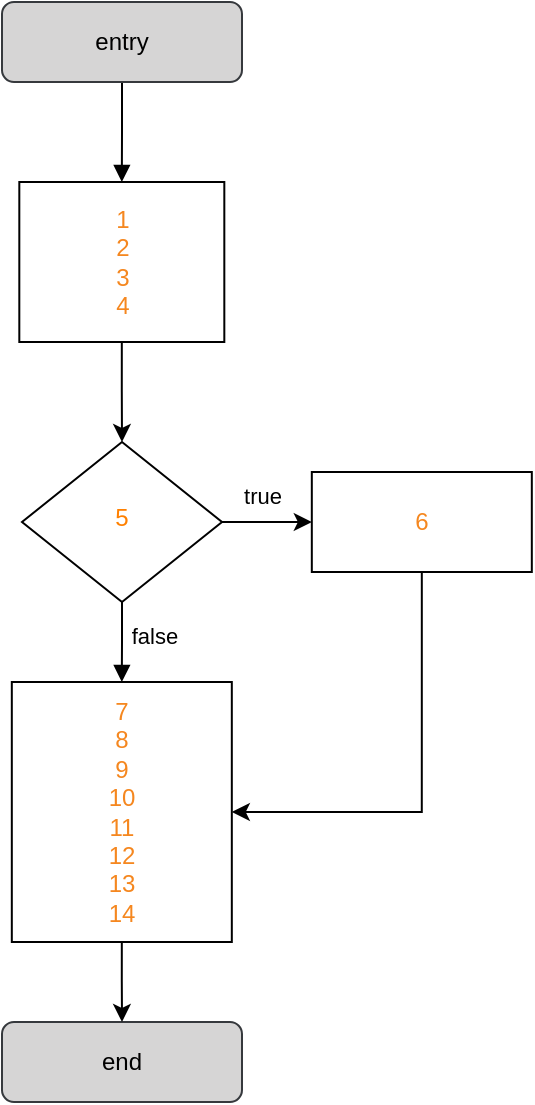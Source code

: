 <mxfile version="20.6.0" type="device" pages="6"><diagram id="M4sI-NOZE55w9AdbW8Fw" name="parseSeconds_cfg"><mxGraphModel dx="1662" dy="762" grid="1" gridSize="10" guides="1" tooltips="1" connect="1" arrows="1" fold="1" page="1" pageScale="1" pageWidth="827" pageHeight="1169" math="0" shadow="0"><root><mxCell id="0"/><mxCell id="1" parent="0"/><mxCell id="ZBcNKEI7thpBkritBoSj-1" style="edgeStyle=orthogonalEdgeStyle;rounded=0;orthogonalLoop=1;jettySize=auto;html=1;exitX=0.5;exitY=1;exitDx=0;exitDy=0;entryX=0.5;entryY=0;entryDx=0;entryDy=0;fontColor=#f5871f;endArrow=block;endFill=1;" parent="1" source="ZBcNKEI7thpBkritBoSj-2" target="ZBcNKEI7thpBkritBoSj-9" edge="1"><mxGeometry relative="1" as="geometry"/></mxCell><mxCell id="ZBcNKEI7thpBkritBoSj-2" value="entry" style="rounded=1;whiteSpace=wrap;html=1;fontSize=12;glass=0;strokeWidth=1;shadow=0;fillColor=#D6D5D5;strokeColor=#36393d;" parent="1" vertex="1"><mxGeometry x="281" y="310" width="120" height="40" as="geometry"/></mxCell><mxCell id="ZBcNKEI7thpBkritBoSj-3" style="edgeStyle=orthogonalEdgeStyle;rounded=0;orthogonalLoop=1;jettySize=auto;html=1;exitX=0.5;exitY=1;exitDx=0;exitDy=0;fontColor=#F5871F;endArrow=block;endFill=1;entryX=0.5;entryY=0;entryDx=0;entryDy=0;" parent="1" source="ZBcNKEI7thpBkritBoSj-7" target="ZBcNKEI7thpBkritBoSj-18" edge="1"><mxGeometry relative="1" as="geometry"><mxPoint x="341" y="949" as="targetPoint"/></mxGeometry></mxCell><mxCell id="ZBcNKEI7thpBkritBoSj-4" value="false" style="edgeLabel;html=1;align=center;verticalAlign=middle;resizable=0;points=[];fontColor=#000000;" parent="ZBcNKEI7thpBkritBoSj-3" connectable="0" vertex="1"><mxGeometry x="-0.088" y="1" relative="1" as="geometry"><mxPoint x="15" y="-2" as="offset"/></mxGeometry></mxCell><mxCell id="ZBcNKEI7thpBkritBoSj-5" style="edgeStyle=orthogonalEdgeStyle;rounded=0;orthogonalLoop=1;jettySize=auto;html=1;exitX=1;exitY=0.5;exitDx=0;exitDy=0;entryX=0;entryY=0.5;entryDx=0;entryDy=0;" parent="1" source="ZBcNKEI7thpBkritBoSj-7" target="ZBcNKEI7thpBkritBoSj-11" edge="1"><mxGeometry relative="1" as="geometry"/></mxCell><mxCell id="ZBcNKEI7thpBkritBoSj-6" value="true" style="edgeLabel;html=1;align=center;verticalAlign=middle;resizable=0;points=[];" parent="ZBcNKEI7thpBkritBoSj-5" connectable="0" vertex="1"><mxGeometry x="-0.13" y="2" relative="1" as="geometry"><mxPoint y="-11" as="offset"/></mxGeometry></mxCell><mxCell id="ZBcNKEI7thpBkritBoSj-7" value="&lt;font color=&quot;#ff8000&quot;&gt;5&lt;/font&gt;" style="rhombus;whiteSpace=wrap;html=1;shadow=0;fontFamily=Helvetica;fontSize=12;align=center;strokeWidth=1;spacing=6;spacingTop=-4;" parent="1" vertex="1"><mxGeometry x="291" y="530" width="100" height="80" as="geometry"/></mxCell><mxCell id="ZBcNKEI7thpBkritBoSj-8" style="edgeStyle=orthogonalEdgeStyle;rounded=0;orthogonalLoop=1;jettySize=auto;html=1;exitX=0.5;exitY=1;exitDx=0;exitDy=0;" parent="1" source="ZBcNKEI7thpBkritBoSj-9" target="ZBcNKEI7thpBkritBoSj-7" edge="1"><mxGeometry relative="1" as="geometry"/></mxCell><mxCell id="ZBcNKEI7thpBkritBoSj-9" value="&lt;span style=&quot;color: rgb(245, 135, 31);&quot;&gt;1&lt;br&gt;2&lt;br&gt;3&lt;br&gt;4&lt;br&gt;&lt;/span&gt;" style="rounded=0;whiteSpace=wrap;html=1;strokeColor=#000000;fillColor=#FFFFFF;" parent="1" vertex="1"><mxGeometry x="289.66" y="400" width="102.5" height="80" as="geometry"/></mxCell><mxCell id="ZBcNKEI7thpBkritBoSj-10" style="edgeStyle=orthogonalEdgeStyle;rounded=0;orthogonalLoop=1;jettySize=auto;html=1;exitX=0.5;exitY=1;exitDx=0;exitDy=0;entryX=1;entryY=0.5;entryDx=0;entryDy=0;" parent="1" source="ZBcNKEI7thpBkritBoSj-11" target="ZBcNKEI7thpBkritBoSj-18" edge="1"><mxGeometry relative="1" as="geometry"/></mxCell><mxCell id="ZBcNKEI7thpBkritBoSj-11" value="&lt;font color=&quot;#f5871f&quot;&gt;6&lt;/font&gt;" style="rounded=0;whiteSpace=wrap;html=1;strokeColor=#000000;fillColor=#FFFFFF;" parent="1" vertex="1"><mxGeometry x="435.91" y="545" width="110" height="50" as="geometry"/></mxCell><mxCell id="ZBcNKEI7thpBkritBoSj-16" value="end" style="rounded=1;whiteSpace=wrap;html=1;fontSize=12;glass=0;strokeWidth=1;shadow=0;fillColor=#D6D5D5;strokeColor=#36393d;" parent="1" vertex="1"><mxGeometry x="281" y="820" width="120" height="40" as="geometry"/></mxCell><mxCell id="ZBcNKEI7thpBkritBoSj-25" style="edgeStyle=orthogonalEdgeStyle;rounded=0;orthogonalLoop=1;jettySize=auto;html=1;exitX=0.5;exitY=1;exitDx=0;exitDy=0;" parent="1" source="ZBcNKEI7thpBkritBoSj-18" target="ZBcNKEI7thpBkritBoSj-16" edge="1"><mxGeometry relative="1" as="geometry"/></mxCell><mxCell id="ZBcNKEI7thpBkritBoSj-18" value="&lt;font color=&quot;#f5871f&quot;&gt;7&lt;br&gt;8&lt;br&gt;9&lt;br&gt;10&lt;br&gt;11&lt;br&gt;12&lt;br&gt;13&lt;br&gt;14&lt;br&gt;&lt;/font&gt;" style="rounded=0;whiteSpace=wrap;html=1;strokeColor=#000000;fillColor=#FFFFFF;" parent="1" vertex="1"><mxGeometry x="285.91" y="650" width="110" height="130" as="geometry"/></mxCell></root></mxGraphModel></diagram><diagram id="U14gghMG2KKmCAQ8H46t" name="adjustSecondsToday_cfg"><mxGraphModel grid="1" page="1" gridSize="10" guides="1" tooltips="1" connect="1" arrows="1" fold="1" pageScale="1" pageWidth="827" pageHeight="1169" math="0" shadow="0"><root><mxCell id="0"/><mxCell id="1" parent="0"/><mxCell id="LbRacUBmmFeKbXhzfpfN-1" style="edgeStyle=orthogonalEdgeStyle;rounded=0;orthogonalLoop=1;jettySize=auto;html=1;exitX=0.5;exitY=1;exitDx=0;exitDy=0;entryX=0.5;entryY=0;entryDx=0;entryDy=0;fontColor=#f5871f;endArrow=block;endFill=1;" edge="1" parent="1" source="LbRacUBmmFeKbXhzfpfN-2" target="LbRacUBmmFeKbXhzfpfN-9"><mxGeometry relative="1" as="geometry"/></mxCell><mxCell id="LbRacUBmmFeKbXhzfpfN-2" value="entry" style="rounded=1;whiteSpace=wrap;html=1;fontSize=12;glass=0;strokeWidth=1;shadow=0;fillColor=#D6D5D5;strokeColor=#36393d;" vertex="1" parent="1"><mxGeometry x="278" y="349" width="120" height="40" as="geometry"/></mxCell><mxCell id="LbRacUBmmFeKbXhzfpfN-3" style="edgeStyle=orthogonalEdgeStyle;rounded=0;orthogonalLoop=1;jettySize=auto;html=1;exitX=0.5;exitY=1;exitDx=0;exitDy=0;fontColor=#F5871F;endArrow=block;endFill=1;entryX=0.5;entryY=0;entryDx=0;entryDy=0;" edge="1" parent="1" source="LbRacUBmmFeKbXhzfpfN-7" target="LbRacUBmmFeKbXhzfpfN-14"><mxGeometry relative="1" as="geometry"><mxPoint x="338.09" y="763" as="targetPoint"/></mxGeometry></mxCell><mxCell id="LbRacUBmmFeKbXhzfpfN-4" value="false" style="edgeLabel;html=1;align=center;verticalAlign=middle;resizable=0;points=[];fontColor=#000000;" connectable="0" vertex="1" parent="LbRacUBmmFeKbXhzfpfN-3"><mxGeometry x="-0.088" y="1" relative="1" as="geometry"><mxPoint x="15" y="-2" as="offset"/></mxGeometry></mxCell><mxCell id="LbRacUBmmFeKbXhzfpfN-5" style="edgeStyle=orthogonalEdgeStyle;rounded=0;orthogonalLoop=1;jettySize=auto;html=1;exitX=1;exitY=0.5;exitDx=0;exitDy=0;entryX=0;entryY=0.5;entryDx=0;entryDy=0;" edge="1" parent="1" source="LbRacUBmmFeKbXhzfpfN-7" target="FzNijtlAFNXJJJDj6yrD-1"><mxGeometry relative="1" as="geometry"><mxPoint x="438" y="539" as="targetPoint"/></mxGeometry></mxCell><mxCell id="LbRacUBmmFeKbXhzfpfN-6" value="true" style="edgeLabel;html=1;align=center;verticalAlign=middle;resizable=0;points=[];" connectable="0" vertex="1" parent="LbRacUBmmFeKbXhzfpfN-5"><mxGeometry x="-0.13" y="2" relative="1" as="geometry"><mxPoint y="-11" as="offset"/></mxGeometry></mxCell><mxCell id="LbRacUBmmFeKbXhzfpfN-7" value="&lt;font color=&quot;#f5871f&quot;&gt;2&lt;/font&gt;" style="rhombus;whiteSpace=wrap;html=1;shadow=0;fontFamily=Helvetica;fontSize=12;align=center;strokeWidth=1;spacing=6;spacingTop=-4;" vertex="1" parent="1"><mxGeometry x="288" y="499" width="100" height="80" as="geometry"/></mxCell><mxCell id="LbRacUBmmFeKbXhzfpfN-8" style="edgeStyle=orthogonalEdgeStyle;rounded=0;orthogonalLoop=1;jettySize=auto;html=1;exitX=0.5;exitY=1;exitDx=0;exitDy=0;" edge="1" parent="1" source="LbRacUBmmFeKbXhzfpfN-9" target="LbRacUBmmFeKbXhzfpfN-7"><mxGeometry relative="1" as="geometry"/></mxCell><mxCell id="LbRacUBmmFeKbXhzfpfN-9" value="&lt;font color=&quot;#f5871f&quot;&gt;1&lt;br&gt;&lt;/font&gt;" style="rounded=0;whiteSpace=wrap;html=1;strokeColor=#000000;fillColor=#FFFFFF;" vertex="1" parent="1"><mxGeometry x="283" y="429" width="110" height="30" as="geometry"/></mxCell><mxCell id="LbRacUBmmFeKbXhzfpfN-10" style="edgeStyle=orthogonalEdgeStyle;rounded=0;orthogonalLoop=1;jettySize=auto;html=1;exitX=0.5;exitY=1;exitDx=0;exitDy=0;entryX=1;entryY=0.5;entryDx=0;entryDy=0;" edge="1" parent="1" source="FzNijtlAFNXJJJDj6yrD-1" target="LbRacUBmmFeKbXhzfpfN-14"><mxGeometry relative="1" as="geometry"><mxPoint x="493" y="564" as="sourcePoint"/><Array as="points"><mxPoint x="493" y="679"/></Array></mxGeometry></mxCell><mxCell id="LbRacUBmmFeKbXhzfpfN-12" value="end" style="rounded=1;whiteSpace=wrap;html=1;fontSize=12;glass=0;strokeWidth=1;shadow=0;fillColor=#D6D5D5;strokeColor=#36393d;" vertex="1" parent="1"><mxGeometry x="278" y="779" width="120" height="40" as="geometry"/></mxCell><mxCell id="LbRacUBmmFeKbXhzfpfN-13" style="edgeStyle=orthogonalEdgeStyle;rounded=0;orthogonalLoop=1;jettySize=auto;html=1;exitX=0.5;exitY=1;exitDx=0;exitDy=0;" edge="1" parent="1" source="LbRacUBmmFeKbXhzfpfN-14" target="LbRacUBmmFeKbXhzfpfN-12"><mxGeometry relative="1" as="geometry"/></mxCell><mxCell id="LbRacUBmmFeKbXhzfpfN-14" value="&lt;font color=&quot;#f5871f&quot;&gt;4&lt;br&gt;5&lt;br&gt;6&lt;br&gt;7&lt;br&gt;8&lt;br&gt;9&lt;br&gt;10&lt;br&gt;&lt;/font&gt;" style="rounded=0;whiteSpace=wrap;html=1;strokeColor=#000000;fillColor=#FFFFFF;" vertex="1" parent="1"><mxGeometry x="283" y="619" width="110" height="120" as="geometry"/></mxCell><mxCell id="FzNijtlAFNXJJJDj6yrD-1" value="&lt;font color=&quot;#f5871f&quot;&gt;3&lt;br&gt;&lt;/font&gt;" style="rounded=0;whiteSpace=wrap;html=1;strokeColor=#000000;fillColor=#FFFFFF;" vertex="1" parent="1"><mxGeometry x="438" y="524" width="110" height="30" as="geometry"/></mxCell></root></mxGraphModel></diagram><diagram id="ebbAUuJOSfrHizElxlw-" name="handleStartPause_cfg"><mxGraphModel dx="1662" dy="762" grid="1" gridSize="10" guides="1" tooltips="1" connect="1" arrows="1" fold="1" page="1" pageScale="1" pageWidth="827" pageHeight="1169" math="0" shadow="0"><root><mxCell id="0"/><mxCell id="1" parent="0"/><mxCell id="37yx9Sfn4QOWvGuqaX1S-1" style="edgeStyle=orthogonalEdgeStyle;rounded=0;orthogonalLoop=1;jettySize=auto;html=1;exitX=0.5;exitY=1;exitDx=0;exitDy=0;entryX=0.5;entryY=0;entryDx=0;entryDy=0;fontColor=#f5871f;endArrow=block;endFill=1;" parent="1" source="37yx9Sfn4QOWvGuqaX1S-2" target="37yx9Sfn4QOWvGuqaX1S-9" edge="1"><mxGeometry relative="1" as="geometry"/></mxCell><mxCell id="37yx9Sfn4QOWvGuqaX1S-2" value="entry" style="rounded=1;whiteSpace=wrap;html=1;fontSize=12;glass=0;strokeWidth=1;shadow=0;fillColor=#D6D5D5;strokeColor=#36393d;" parent="1" vertex="1"><mxGeometry x="248" y="540" width="120" height="40" as="geometry"/></mxCell><mxCell id="37yx9Sfn4QOWvGuqaX1S-5" style="edgeStyle=orthogonalEdgeStyle;rounded=0;orthogonalLoop=1;jettySize=auto;html=1;exitX=1;exitY=0.5;exitDx=0;exitDy=0;entryX=0;entryY=0.5;entryDx=0;entryDy=0;" parent="1" source="37yx9Sfn4QOWvGuqaX1S-7" target="D8kTsDEzpAZ2T5PC0_8b-1" edge="1"><mxGeometry relative="1" as="geometry"><mxPoint x="508" y="750" as="targetPoint"/></mxGeometry></mxCell><mxCell id="37yx9Sfn4QOWvGuqaX1S-6" value="exception" style="edgeLabel;html=1;align=center;verticalAlign=middle;resizable=0;points=[];" parent="37yx9Sfn4QOWvGuqaX1S-5" connectable="0" vertex="1"><mxGeometry x="-0.13" y="2" relative="1" as="geometry"><mxPoint x="4" y="-8" as="offset"/></mxGeometry></mxCell><mxCell id="D8kTsDEzpAZ2T5PC0_8b-4" style="edgeStyle=orthogonalEdgeStyle;rounded=0;orthogonalLoop=1;jettySize=auto;html=1;exitX=0.5;exitY=1;exitDx=0;exitDy=0;entryX=0.5;entryY=0;entryDx=0;entryDy=0;" parent="1" source="37yx9Sfn4QOWvGuqaX1S-7" target="D8kTsDEzpAZ2T5PC0_8b-3" edge="1"><mxGeometry relative="1" as="geometry"/></mxCell><mxCell id="37yx9Sfn4QOWvGuqaX1S-7" value="&lt;font color=&quot;#f5871f&quot;&gt;4&lt;/font&gt;" style="rhombus;whiteSpace=wrap;html=1;shadow=0;fontFamily=Helvetica;fontSize=12;align=center;strokeWidth=1;spacing=6;spacingTop=-4;" parent="1" vertex="1"><mxGeometry x="258" y="710" width="100" height="80" as="geometry"/></mxCell><mxCell id="37yx9Sfn4QOWvGuqaX1S-8" style="edgeStyle=orthogonalEdgeStyle;rounded=0;orthogonalLoop=1;jettySize=auto;html=1;exitX=0.5;exitY=1;exitDx=0;exitDy=0;" parent="1" source="37yx9Sfn4QOWvGuqaX1S-9" target="37yx9Sfn4QOWvGuqaX1S-7" edge="1"><mxGeometry relative="1" as="geometry"/></mxCell><mxCell id="37yx9Sfn4QOWvGuqaX1S-9" value="&lt;font color=&quot;#f5871f&quot;&gt;1&lt;br&gt;2&lt;br&gt;3&lt;br&gt;&lt;/font&gt;" style="rounded=0;whiteSpace=wrap;html=1;strokeColor=#000000;fillColor=#FFFFFF;" parent="1" vertex="1"><mxGeometry x="253" y="620" width="110" height="50" as="geometry"/></mxCell><mxCell id="37yx9Sfn4QOWvGuqaX1S-11" value="end" style="rounded=1;whiteSpace=wrap;html=1;fontSize=12;glass=0;strokeWidth=1;shadow=0;fillColor=#D6D5D5;strokeColor=#36393d;" parent="1" vertex="1"><mxGeometry x="248" y="1730" width="120" height="40" as="geometry"/></mxCell><mxCell id="GcD7NcS6AKy1YyHYQ09q-10" style="edgeStyle=orthogonalEdgeStyle;rounded=0;orthogonalLoop=1;jettySize=auto;html=1;entryX=0.5;entryY=0;entryDx=0;entryDy=0;" parent="1" source="37yx9Sfn4QOWvGuqaX1S-13" target="GcD7NcS6AKy1YyHYQ09q-8" edge="1"><mxGeometry relative="1" as="geometry"/></mxCell><mxCell id="37yx9Sfn4QOWvGuqaX1S-13" value="&lt;font color=&quot;#f5871f&quot;&gt;18&lt;br&gt;19&lt;br&gt;20&lt;br&gt;21&lt;br&gt;&lt;/font&gt;" style="rounded=0;whiteSpace=wrap;html=1;strokeColor=#000000;fillColor=#FFFFFF;" parent="1" vertex="1"><mxGeometry x="253" y="1510" width="110" height="70" as="geometry"/></mxCell><mxCell id="D8kTsDEzpAZ2T5PC0_8b-1" value="&lt;font color=&quot;#f5871f&quot;&gt;22&lt;br&gt;23&lt;br&gt;24&lt;br&gt;&lt;/font&gt;" style="rounded=0;whiteSpace=wrap;html=1;strokeColor=#000000;fillColor=#FFFFFF;" parent="1" vertex="1"><mxGeometry x="508" y="725" width="110" height="50" as="geometry"/></mxCell><mxCell id="Eju5GTtctdW-a746TlnW-2" style="edgeStyle=orthogonalEdgeStyle;rounded=0;orthogonalLoop=1;jettySize=auto;html=1;exitX=1;exitY=0.5;exitDx=0;exitDy=0;entryX=0;entryY=0.5;entryDx=0;entryDy=0;" parent="1" source="D8kTsDEzpAZ2T5PC0_8b-3" target="Eju5GTtctdW-a746TlnW-1" edge="1"><mxGeometry relative="1" as="geometry"/></mxCell><mxCell id="Eju5GTtctdW-a746TlnW-3" value="true" style="edgeLabel;html=1;align=center;verticalAlign=middle;resizable=0;points=[];" parent="Eju5GTtctdW-a746TlnW-2" connectable="0" vertex="1"><mxGeometry x="-0.02" y="1" relative="1" as="geometry"><mxPoint x="-3" y="-14" as="offset"/></mxGeometry></mxCell><mxCell id="Eju5GTtctdW-a746TlnW-5" style="edgeStyle=orthogonalEdgeStyle;rounded=0;orthogonalLoop=1;jettySize=auto;html=1;exitX=0.5;exitY=1;exitDx=0;exitDy=0;entryX=0.5;entryY=0;entryDx=0;entryDy=0;" parent="1" source="D8kTsDEzpAZ2T5PC0_8b-3" target="GcD7NcS6AKy1YyHYQ09q-4" edge="1"><mxGeometry relative="1" as="geometry"/></mxCell><mxCell id="Eju5GTtctdW-a746TlnW-6" value="false" style="edgeLabel;html=1;align=center;verticalAlign=middle;resizable=0;points=[];" parent="Eju5GTtctdW-a746TlnW-5" connectable="0" vertex="1"><mxGeometry x="0.038" y="3" relative="1" as="geometry"><mxPoint x="17" y="-1" as="offset"/></mxGeometry></mxCell><mxCell id="D8kTsDEzpAZ2T5PC0_8b-3" value="&lt;font color=&quot;#f5871f&quot;&gt;5&lt;/font&gt;" style="rhombus;whiteSpace=wrap;html=1;shadow=0;fontFamily=Helvetica;fontSize=12;align=center;strokeWidth=1;spacing=6;spacingTop=-4;" parent="1" vertex="1"><mxGeometry x="258" y="830" width="100" height="80" as="geometry"/></mxCell><mxCell id="Eju5GTtctdW-a746TlnW-4" style="edgeStyle=orthogonalEdgeStyle;rounded=0;orthogonalLoop=1;jettySize=auto;html=1;exitX=0.5;exitY=1;exitDx=0;exitDy=0;entryX=1;entryY=0.5;entryDx=0;entryDy=0;" parent="1" source="Eju5GTtctdW-a746TlnW-1" target="37yx9Sfn4QOWvGuqaX1S-13" edge="1"><mxGeometry relative="1" as="geometry"/></mxCell><mxCell id="Eju5GTtctdW-a746TlnW-1" value="&lt;font color=&quot;#f5871f&quot;&gt;6&lt;br&gt;&lt;/font&gt;" style="rounded=0;whiteSpace=wrap;html=1;strokeColor=#000000;fillColor=#FFFFFF;" parent="1" vertex="1"><mxGeometry x="508" y="855" width="110" height="30" as="geometry"/></mxCell><mxCell id="Eju5GTtctdW-a746TlnW-8" style="edgeStyle=orthogonalEdgeStyle;rounded=0;orthogonalLoop=1;jettySize=auto;html=1;exitX=0.5;exitY=1;exitDx=0;exitDy=0;entryX=0.5;entryY=0;entryDx=0;entryDy=0;" parent="1" source="GcD7NcS6AKy1YyHYQ09q-4" target="Eju5GTtctdW-a746TlnW-7" edge="1"><mxGeometry relative="1" as="geometry"/></mxCell><mxCell id="GcD7NcS6AKy1YyHYQ09q-4" value="&lt;font color=&quot;#f5871f&quot;&gt;7&lt;br&gt;8&lt;br&gt;&lt;/font&gt;" style="rounded=0;whiteSpace=wrap;html=1;strokeColor=#000000;fillColor=#FFFFFF;" parent="1" vertex="1"><mxGeometry x="253" y="970" width="110" height="40" as="geometry"/></mxCell><mxCell id="Eju5GTtctdW-a746TlnW-9" style="edgeStyle=orthogonalEdgeStyle;rounded=0;orthogonalLoop=1;jettySize=auto;html=1;exitX=0.5;exitY=1;exitDx=0;exitDy=0;" parent="1" source="Eju5GTtctdW-a746TlnW-7" edge="1"><mxGeometry relative="1" as="geometry"><mxPoint x="307.667" y="1170" as="targetPoint"/></mxGeometry></mxCell><mxCell id="Eju5GTtctdW-a746TlnW-22" style="edgeStyle=orthogonalEdgeStyle;rounded=0;orthogonalLoop=1;jettySize=auto;html=1;exitX=1;exitY=0.5;exitDx=0;exitDy=0;entryX=1;entryY=0.5;entryDx=0;entryDy=0;" parent="1" source="Eju5GTtctdW-a746TlnW-7" edge="1"><mxGeometry relative="1" as="geometry"><Array as="points"><mxPoint x="640" y="650"/><mxPoint x="640" y="975"/></Array></mxGeometry></mxCell><mxCell id="Eju5GTtctdW-a746TlnW-23" value="null" style="edgeLabel;html=1;align=center;verticalAlign=middle;resizable=0;points=[];" parent="Eju5GTtctdW-a746TlnW-22" connectable="0" vertex="1"><mxGeometry x="-0.789" relative="1" as="geometry"><mxPoint x="15" y="-10" as="offset"/></mxGeometry></mxCell><mxCell id="Eju5GTtctdW-a746TlnW-24" style="edgeStyle=orthogonalEdgeStyle;rounded=0;orthogonalLoop=1;jettySize=auto;html=1;exitX=1;exitY=0.5;exitDx=0;exitDy=0;entryX=1;entryY=0.5;entryDx=0;entryDy=0;" parent="1" source="Eju5GTtctdW-a746TlnW-7" target="GcD7NcS6AKy1YyHYQ09q-15" edge="1"><mxGeometry relative="1" as="geometry"><Array as="points"><mxPoint x="538" y="1090"/><mxPoint x="538" y="1435"/></Array><mxPoint x="408" y="1470" as="targetPoint"/></mxGeometry></mxCell><mxCell id="Eju5GTtctdW-a746TlnW-25" value="null" style="edgeLabel;html=1;align=center;verticalAlign=middle;resizable=0;points=[];" parent="Eju5GTtctdW-a746TlnW-24" connectable="0" vertex="1"><mxGeometry x="-0.778" y="-1" relative="1" as="geometry"><mxPoint x="10" y="-11" as="offset"/></mxGeometry></mxCell><mxCell id="Eju5GTtctdW-a746TlnW-7" value="&lt;font color=&quot;#f5871f&quot;&gt;9&lt;/font&gt;" style="rhombus;whiteSpace=wrap;html=1;shadow=0;fontFamily=Helvetica;fontSize=12;align=center;strokeWidth=1;spacing=6;spacingTop=-4;" parent="1" vertex="1"><mxGeometry x="258" y="1050" width="100" height="80" as="geometry"/></mxCell><mxCell id="Eju5GTtctdW-a746TlnW-13" style="edgeStyle=orthogonalEdgeStyle;rounded=0;orthogonalLoop=1;jettySize=auto;html=1;exitX=1;exitY=0.5;exitDx=0;exitDy=0;entryX=0;entryY=0.5;entryDx=0;entryDy=0;" parent="1" source="Eju5GTtctdW-a746TlnW-10" target="Eju5GTtctdW-a746TlnW-14" edge="1"><mxGeometry relative="1" as="geometry"><mxPoint x="428" y="1210.333" as="targetPoint"/></mxGeometry></mxCell><mxCell id="Eju5GTtctdW-a746TlnW-15" value="true" style="edgeLabel;html=1;align=center;verticalAlign=middle;resizable=0;points=[];" parent="Eju5GTtctdW-a746TlnW-13" connectable="0" vertex="1"><mxGeometry x="-0.249" y="-1" relative="1" as="geometry"><mxPoint x="1" y="-11" as="offset"/></mxGeometry></mxCell><mxCell id="Eju5GTtctdW-a746TlnW-16" style="edgeStyle=orthogonalEdgeStyle;rounded=0;orthogonalLoop=1;jettySize=auto;html=1;exitX=0.5;exitY=1;exitDx=0;exitDy=0;entryX=0.5;entryY=0;entryDx=0;entryDy=0;" parent="1" source="Eju5GTtctdW-a746TlnW-10" target="Eju5GTtctdW-a746TlnW-17" edge="1"><mxGeometry relative="1" as="geometry"><mxPoint x="308.364" y="1290" as="targetPoint"/></mxGeometry></mxCell><mxCell id="Eju5GTtctdW-a746TlnW-18" value="false" style="edgeLabel;html=1;align=center;verticalAlign=middle;resizable=0;points=[];" parent="Eju5GTtctdW-a746TlnW-16" connectable="0" vertex="1"><mxGeometry x="-0.177" y="1" relative="1" as="geometry"><mxPoint x="19" as="offset"/></mxGeometry></mxCell><mxCell id="Eju5GTtctdW-a746TlnW-10" value="&lt;font color=&quot;#f5871f&quot;&gt;10&lt;/font&gt;" style="rhombus;whiteSpace=wrap;html=1;shadow=0;fontFamily=Helvetica;fontSize=12;align=center;strokeWidth=1;spacing=6;spacingTop=-4;" parent="1" vertex="1"><mxGeometry x="258" y="1170" width="100" height="80" as="geometry"/></mxCell><mxCell id="GcD7NcS6AKy1YyHYQ09q-11" style="edgeStyle=orthogonalEdgeStyle;rounded=0;orthogonalLoop=1;jettySize=auto;html=1;exitX=0.5;exitY=1;exitDx=0;exitDy=0;entryX=0.5;entryY=0;entryDx=0;entryDy=0;" parent="1" source="GcD7NcS6AKy1YyHYQ09q-8" target="37yx9Sfn4QOWvGuqaX1S-11" edge="1"><mxGeometry relative="1" as="geometry"/></mxCell><mxCell id="GcD7NcS6AKy1YyHYQ09q-8" value="&lt;font color=&quot;#f5871f&quot;&gt;25&lt;br&gt;26&lt;br&gt;27&lt;br&gt;28&lt;br&gt;&lt;/font&gt;" style="rounded=0;whiteSpace=wrap;html=1;strokeColor=#000000;fillColor=#FFFFFF;" parent="1" vertex="1"><mxGeometry x="253" y="1620" width="110" height="70" as="geometry"/></mxCell><mxCell id="Eju5GTtctdW-a746TlnW-11" style="edgeStyle=orthogonalEdgeStyle;rounded=0;orthogonalLoop=1;jettySize=auto;html=1;exitX=0.5;exitY=1;exitDx=0;exitDy=0;" parent="1" source="Eju5GTtctdW-a746TlnW-7" edge="1"><mxGeometry relative="1" as="geometry"><mxPoint x="307.667" y="1170" as="targetPoint"/><mxPoint x="308" y="1130" as="sourcePoint"/><Array as="points"><mxPoint x="308" y="1150"/></Array></mxGeometry></mxCell><mxCell id="Eju5GTtctdW-a746TlnW-12" value="not null" style="edgeLabel;html=1;align=center;verticalAlign=middle;resizable=0;points=[];" parent="Eju5GTtctdW-a746TlnW-11" connectable="0" vertex="1"><mxGeometry x="-0.027" y="-1" relative="1" as="geometry"><mxPoint x="27" y="-2" as="offset"/></mxGeometry></mxCell><mxCell id="Eju5GTtctdW-a746TlnW-20" style="edgeStyle=orthogonalEdgeStyle;rounded=0;orthogonalLoop=1;jettySize=auto;html=1;exitX=0.5;exitY=1;exitDx=0;exitDy=0;entryX=1;entryY=0.5;entryDx=0;entryDy=0;" parent="1" source="Eju5GTtctdW-a746TlnW-14" target="Eju5GTtctdW-a746TlnW-17" edge="1"><mxGeometry relative="1" as="geometry"/></mxCell><mxCell id="Eju5GTtctdW-a746TlnW-14" value="&lt;font color=&quot;#f5871f&quot;&gt;11&lt;br&gt;&lt;/font&gt;" style="rounded=0;whiteSpace=wrap;html=1;strokeColor=#000000;fillColor=#FFFFFF;" parent="1" vertex="1"><mxGeometry x="398" y="1195" width="110" height="30" as="geometry"/></mxCell><mxCell id="Eju5GTtctdW-a746TlnW-19" style="edgeStyle=orthogonalEdgeStyle;rounded=0;orthogonalLoop=1;jettySize=auto;html=1;exitX=0;exitY=0.5;exitDx=0;exitDy=0;entryX=0;entryY=0.5;entryDx=0;entryDy=0;" parent="1" source="Eju5GTtctdW-a746TlnW-17" target="Eju5GTtctdW-a746TlnW-7" edge="1"><mxGeometry relative="1" as="geometry"><Array as="points"><mxPoint x="188" y="1310"/><mxPoint x="188" y="1090"/></Array></mxGeometry></mxCell><mxCell id="Eju5GTtctdW-a746TlnW-17" value="&lt;font color=&quot;#f5871f&quot;&gt;12&lt;br&gt;13&lt;br&gt;&lt;/font&gt;" style="rounded=0;whiteSpace=wrap;html=1;strokeColor=#000000;fillColor=#FFFFFF;" parent="1" vertex="1"><mxGeometry x="253" y="1290" width="110" height="40" as="geometry"/></mxCell><mxCell id="GcD7NcS6AKy1YyHYQ09q-14" style="edgeStyle=orthogonalEdgeStyle;rounded=0;orthogonalLoop=1;jettySize=auto;html=1;exitX=1;exitY=0.5;exitDx=0;exitDy=0;entryX=1;entryY=0.5;entryDx=0;entryDy=0;" parent="1" source="D8kTsDEzpAZ2T5PC0_8b-1" target="GcD7NcS6AKy1YyHYQ09q-8" edge="1"><mxGeometry relative="1" as="geometry"/></mxCell><mxCell id="GcD7NcS6AKy1YyHYQ09q-16" style="edgeStyle=orthogonalEdgeStyle;rounded=0;orthogonalLoop=1;jettySize=auto;html=1;exitX=0.5;exitY=1;exitDx=0;exitDy=0;" parent="1" source="GcD7NcS6AKy1YyHYQ09q-15" target="37yx9Sfn4QOWvGuqaX1S-13" edge="1"><mxGeometry relative="1" as="geometry"/></mxCell><mxCell id="GcD7NcS6AKy1YyHYQ09q-15" value="&lt;font color=&quot;#f5871f&quot;&gt;14&lt;br&gt;15&lt;br&gt;16&lt;br&gt;17&lt;br&gt;&lt;/font&gt;" style="rounded=0;whiteSpace=wrap;html=1;strokeColor=#000000;fillColor=#FFFFFF;" parent="1" vertex="1"><mxGeometry x="253" y="1400" width="110" height="70" as="geometry"/></mxCell></root></mxGraphModel></diagram><diagram id="Ztawo93GNKgxK8mPSfMC" name="parseSeconds_dug"><mxGraphModel grid="1" page="1" gridSize="10" guides="1" tooltips="1" connect="1" arrows="1" fold="1" pageScale="1" pageWidth="827" pageHeight="1169" math="0" shadow="0"><root><mxCell id="0"/><mxCell id="1" parent="0"/><mxCell id="8GkIY8ba5I0BcsDLywYZ-1" style="edgeStyle=orthogonalEdgeStyle;rounded=0;orthogonalLoop=1;jettySize=auto;html=1;exitX=0.5;exitY=1;exitDx=0;exitDy=0;entryX=0.5;entryY=0;entryDx=0;entryDy=0;fontColor=#f5871f;endArrow=block;endFill=1;" edge="1" parent="1" source="8GkIY8ba5I0BcsDLywYZ-2" target="CdX_ztWPhhH2zYpBAUVh-1"><mxGeometry relative="1" as="geometry"><mxPoint x="-383.98" y="392" as="targetPoint"/></mxGeometry></mxCell><mxCell id="8GkIY8ba5I0BcsDLywYZ-2" value="entry" style="rounded=1;whiteSpace=wrap;html=1;fontSize=12;glass=0;strokeWidth=1;shadow=0;fillColor=#D6D5D5;strokeColor=#36393d;" vertex="1" parent="1"><mxGeometry x="-444.07" y="312" width="120" height="40" as="geometry"/></mxCell><mxCell id="8GkIY8ba5I0BcsDLywYZ-3" style="edgeStyle=orthogonalEdgeStyle;rounded=0;orthogonalLoop=1;jettySize=auto;html=1;exitX=0.5;exitY=1;exitDx=0;exitDy=0;fontColor=#F5871F;endArrow=block;endFill=1;entryX=0.5;entryY=0;entryDx=0;entryDy=0;" edge="1" parent="1" source="8GkIY8ba5I0BcsDLywYZ-8" target="8GkIY8ba5I0BcsDLywYZ-19"><mxGeometry relative="1" as="geometry"><mxPoint x="-383.98" y="722" as="targetPoint"/></mxGeometry></mxCell><mxCell id="8GkIY8ba5I0BcsDLywYZ-4" value="&lt;b&gt;false&lt;/b&gt;" style="edgeLabel;html=1;align=center;verticalAlign=middle;resizable=0;points=[];fontColor=#000000;" connectable="0" vertex="1" parent="8GkIY8ba5I0BcsDLywYZ-3"><mxGeometry x="-0.088" y="1" relative="1" as="geometry"><mxPoint x="20" y="-3" as="offset"/></mxGeometry></mxCell><mxCell id="8GkIY8ba5I0BcsDLywYZ-5" style="edgeStyle=orthogonalEdgeStyle;rounded=0;orthogonalLoop=1;jettySize=auto;html=1;exitX=1;exitY=0.5;exitDx=0;exitDy=0;entryX=0;entryY=0.5;entryDx=0;entryDy=0;" edge="1" parent="1" source="8GkIY8ba5I0BcsDLywYZ-8" target="8GkIY8ba5I0BcsDLywYZ-12"><mxGeometry relative="1" as="geometry"/></mxCell><mxCell id="8GkIY8ba5I0BcsDLywYZ-6" value="&lt;b&gt;true&lt;/b&gt;" style="edgeLabel;html=1;align=center;verticalAlign=middle;resizable=0;points=[];" connectable="0" vertex="1" parent="8GkIY8ba5I0BcsDLywYZ-5"><mxGeometry x="-0.13" y="2" relative="1" as="geometry"><mxPoint y="-11" as="offset"/></mxGeometry></mxCell><mxCell id="8GkIY8ba5I0BcsDLywYZ-7" value="&lt;span style=&quot;font-size: 12px; background-color: rgb(248, 249, 250);&quot;&gt;!m.matches()&lt;/span&gt;" style="edgeLabel;html=1;align=center;verticalAlign=middle;resizable=0;points=[];fontColor=#000000;" connectable="0" vertex="1" parent="8GkIY8ba5I0BcsDLywYZ-5"><mxGeometry x="-0.078" y="3" relative="1" as="geometry"><mxPoint x="-3" y="15" as="offset"/></mxGeometry></mxCell><mxCell id="8GkIY8ba5I0BcsDLywYZ-8" value="!m.matches()" style="rhombus;whiteSpace=wrap;html=1;shadow=0;fontFamily=Helvetica;fontSize=12;align=center;strokeWidth=1;spacing=6;spacingTop=-4;" vertex="1" parent="1"><mxGeometry x="-436.57" y="542" width="105" height="84" as="geometry"/></mxCell><mxCell id="8GkIY8ba5I0BcsDLywYZ-9" style="edgeStyle=orthogonalEdgeStyle;rounded=0;orthogonalLoop=1;jettySize=auto;html=1;exitX=0.5;exitY=1;exitDx=0;exitDy=0;" edge="1" parent="1" target="8GkIY8ba5I0BcsDLywYZ-8"><mxGeometry relative="1" as="geometry"><mxPoint x="-383.98" y="492" as="sourcePoint"/></mxGeometry></mxCell><mxCell id="8GkIY8ba5I0BcsDLywYZ-11" style="edgeStyle=orthogonalEdgeStyle;rounded=0;orthogonalLoop=1;jettySize=auto;html=1;exitX=0.5;exitY=1;exitDx=0;exitDy=0;entryX=1;entryY=0.5;entryDx=0;entryDy=0;" edge="1" parent="1" source="8GkIY8ba5I0BcsDLywYZ-12" target="8GkIY8ba5I0BcsDLywYZ-19"><mxGeometry relative="1" as="geometry"/></mxCell><mxCell id="8GkIY8ba5I0BcsDLywYZ-12" value="" style="rounded=0;whiteSpace=wrap;html=1;strokeColor=#000000;fillColor=#FFFFFF;" vertex="1" parent="1"><mxGeometry x="-219.07" y="559" width="110" height="50" as="geometry"/></mxCell><mxCell id="8GkIY8ba5I0BcsDLywYZ-17" value="end" style="rounded=1;whiteSpace=wrap;html=1;fontSize=12;glass=0;strokeWidth=1;shadow=0;fillColor=#D6D5D5;strokeColor=#36393d;" vertex="1" parent="1"><mxGeometry x="-444.07" y="817" width="120" height="40" as="geometry"/></mxCell><mxCell id="AipgKU3V4qttdA0agcaE-1" style="edgeStyle=orthogonalEdgeStyle;rounded=0;orthogonalLoop=1;jettySize=auto;html=1;exitX=0.5;exitY=1;exitDx=0;exitDy=0;entryX=0.5;entryY=0;entryDx=0;entryDy=0;fontColor=#F5871F;" edge="1" parent="1" source="8GkIY8ba5I0BcsDLywYZ-19" target="8GkIY8ba5I0BcsDLywYZ-17"><mxGeometry relative="1" as="geometry"/></mxCell><mxCell id="8GkIY8ba5I0BcsDLywYZ-19" value="int hours = Integer.parseInt(m.group(1));&lt;br&gt;&lt;br&gt;int minutes = Integer.parseInt(m.group(2));&lt;br&gt;&lt;br&gt;int seconds = Integer.parseInt(m.group(3));&lt;br&gt;&lt;br&gt;return (hours * 3600 + minutes * 60 + seconds);" style="rounded=0;whiteSpace=wrap;html=1;strokeColor=#000000;fillColor=#FFFFFF;" vertex="1" parent="1"><mxGeometry x="-584" y="666.5" width="400.04" height="110.5" as="geometry"/></mxCell><mxCell id="8GkIY8ba5I0BcsDLywYZ-25" value="&lt;font color=&quot;#ee220c&quot;&gt;&lt;b&gt;def = { strTime, p, m }&lt;br&gt;c-use = { p, strTime }&lt;br&gt;p-use = { }&lt;/b&gt;&lt;/font&gt;" style="text;html=1;strokeColor=none;fillColor=none;align=center;verticalAlign=middle;whiteSpace=wrap;rounded=0;" vertex="1" parent="1"><mxGeometry x="-183.96" y="422" width="130.87" height="50" as="geometry"/></mxCell><mxCell id="8GkIY8ba5I0BcsDLywYZ-26" value="&lt;font color=&quot;#ee220c&quot;&gt;&lt;b&gt;def = { }&lt;br&gt;c-use = { }&lt;br&gt;p-use = { m }&lt;/b&gt;&lt;/font&gt;" style="text;html=1;strokeColor=none;fillColor=none;align=center;verticalAlign=middle;whiteSpace=wrap;rounded=0;" vertex="1" parent="1"><mxGeometry x="-546.57" y="556.5" width="110" height="55" as="geometry"/></mxCell><mxCell id="8GkIY8ba5I0BcsDLywYZ-27" value="&lt;font color=&quot;#ee220c&quot;&gt;&lt;b&gt;def = { }&lt;br&gt;c-use = { }&lt;br&gt;p-use = { }&lt;/b&gt;&lt;/font&gt;" style="text;html=1;strokeColor=none;fillColor=none;align=center;verticalAlign=middle;whiteSpace=wrap;rounded=0;" vertex="1" parent="1"><mxGeometry x="-123.09" y="556.5" width="110" height="55" as="geometry"/></mxCell><mxCell id="8GkIY8ba5I0BcsDLywYZ-28" value="&lt;font color=&quot;#ee220c&quot;&gt;&lt;b&gt;def = { hours, minutes, seconds }&lt;br&gt;c-use = { m,&amp;nbsp;&lt;/b&gt;&lt;/font&gt;&lt;b style=&quot;color: rgb(238, 34, 12);&quot;&gt;hours, minutes, seconds&lt;/b&gt;&lt;font color=&quot;#ee220c&quot;&gt;&lt;b&gt;&amp;nbsp;}&lt;br&gt;p-use = { }&lt;/b&gt;&lt;/font&gt;" style="text;html=1;strokeColor=none;fillColor=none;align=center;verticalAlign=middle;whiteSpace=wrap;rounded=0;" vertex="1" parent="1"><mxGeometry x="-814" y="684.25" width="230" height="75" as="geometry"/></mxCell><mxCell id="8GkIY8ba5I0BcsDLywYZ-32" value="&lt;span style=&quot;font-size: 12px; background-color: rgb(248, 249, 250);&quot;&gt;m.matches()&lt;/span&gt;" style="edgeLabel;html=1;align=center;verticalAlign=middle;resizable=0;points=[];fontColor=#000000;" connectable="0" vertex="1" parent="1"><mxGeometry x="-429.074" y="637" as="geometry"/></mxCell><mxCell id="CdX_ztWPhhH2zYpBAUVh-1" value="public static int parseSeconds(String strTime) throws ParseException {&lt;br&gt;&lt;br&gt;Pattern p = Pattern.compile(&quot;(\\d+):([0-5]?\\d):([0-5]?\\d)&quot;);&amp;nbsp; &amp;nbsp; // 0:00:00&lt;br&gt;&lt;br&gt;Matcher m = p.matcher(strTime);" style="rounded=0;whiteSpace=wrap;html=1;strokeColor=#000000;fillColor=#FFFFFF;" vertex="1" parent="1"><mxGeometry x="-576.48" y="397" width="385" height="100" as="geometry"/></mxCell></root></mxGraphModel></diagram><diagram id="So1B_fvuLyapJAaSjIRH" name="adjustSecondsToday_dug"><mxGraphModel grid="1" page="1" gridSize="10" guides="1" tooltips="1" connect="1" arrows="1" fold="1" pageScale="1" pageWidth="827" pageHeight="1169" math="0" shadow="0"><root><mxCell id="0"/><mxCell id="1" parent="0"/><mxCell id="aOEcydElU2qEsik0V79u-1" style="edgeStyle=orthogonalEdgeStyle;rounded=0;orthogonalLoop=1;jettySize=auto;html=1;exitX=0.5;exitY=1;exitDx=0;exitDy=0;entryX=0.5;entryY=0;entryDx=0;entryDy=0;fontColor=#f5871f;endArrow=block;endFill=1;" edge="1" parent="1" source="aOEcydElU2qEsik0V79u-2" target="aOEcydElU2qEsik0V79u-20"><mxGeometry relative="1" as="geometry"><mxPoint x="-383.98" y="392" as="targetPoint"/></mxGeometry></mxCell><mxCell id="aOEcydElU2qEsik0V79u-2" value="entry" style="rounded=1;whiteSpace=wrap;html=1;fontSize=12;glass=0;strokeWidth=1;shadow=0;fillColor=#D6D5D5;strokeColor=#36393d;" vertex="1" parent="1"><mxGeometry x="-444.07" y="312" width="120" height="40" as="geometry"/></mxCell><mxCell id="aOEcydElU2qEsik0V79u-3" style="edgeStyle=orthogonalEdgeStyle;rounded=0;orthogonalLoop=1;jettySize=auto;html=1;exitX=0.5;exitY=1;exitDx=0;exitDy=0;fontColor=#F5871F;endArrow=block;endFill=1;entryX=0.5;entryY=0;entryDx=0;entryDy=0;" edge="1" parent="1" source="aOEcydElU2qEsik0V79u-8" target="aOEcydElU2qEsik0V79u-14"><mxGeometry relative="1" as="geometry"><mxPoint x="-383.98" y="722" as="targetPoint"/></mxGeometry></mxCell><mxCell id="aOEcydElU2qEsik0V79u-4" value="&lt;b&gt;false&lt;/b&gt;" style="edgeLabel;html=1;align=center;verticalAlign=middle;resizable=0;points=[];fontColor=#000000;" connectable="0" vertex="1" parent="aOEcydElU2qEsik0V79u-3"><mxGeometry x="-0.088" y="1" relative="1" as="geometry"><mxPoint x="20" y="-3" as="offset"/></mxGeometry></mxCell><mxCell id="aOEcydElU2qEsik0V79u-5" style="edgeStyle=orthogonalEdgeStyle;rounded=0;orthogonalLoop=1;jettySize=auto;html=1;exitX=1;exitY=0.5;exitDx=0;exitDy=0;entryX=0;entryY=0.5;entryDx=0;entryDy=0;" edge="1" parent="1" source="aOEcydElU2qEsik0V79u-8" target="aOEcydElU2qEsik0V79u-11"><mxGeometry relative="1" as="geometry"/></mxCell><mxCell id="aOEcydElU2qEsik0V79u-6" value="&lt;b&gt;true&lt;/b&gt;" style="edgeLabel;html=1;align=center;verticalAlign=middle;resizable=0;points=[];" connectable="0" vertex="1" parent="aOEcydElU2qEsik0V79u-5"><mxGeometry x="-0.13" y="2" relative="1" as="geometry"><mxPoint y="-11" as="offset"/></mxGeometry></mxCell><mxCell id="aOEcydElU2qEsik0V79u-7" value="&lt;span style=&quot;font-size: 12px; background-color: rgb(248, 249, 250);&quot;&gt;secondsToday &amp;lt; 0&lt;/span&gt;" style="edgeLabel;html=1;align=center;verticalAlign=middle;resizable=0;points=[];fontColor=#000000;" connectable="0" vertex="1" parent="aOEcydElU2qEsik0V79u-5"><mxGeometry x="-0.078" y="3" relative="1" as="geometry"><mxPoint x="-3" y="15" as="offset"/></mxGeometry></mxCell><mxCell id="aOEcydElU2qEsik0V79u-8" value="secondsToday &amp;lt; 0" style="rhombus;whiteSpace=wrap;html=1;shadow=0;fontFamily=Helvetica;fontSize=12;align=center;strokeWidth=1;spacing=6;spacingTop=-4;" vertex="1" parent="1"><mxGeometry x="-442.5" y="480" width="118.43" height="94.74" as="geometry"/></mxCell><mxCell id="aOEcydElU2qEsik0V79u-9" style="edgeStyle=orthogonalEdgeStyle;rounded=0;orthogonalLoop=1;jettySize=auto;html=1;exitX=0.5;exitY=1;exitDx=0;exitDy=0;" edge="1" parent="1" source="aOEcydElU2qEsik0V79u-20" target="aOEcydElU2qEsik0V79u-8"><mxGeometry relative="1" as="geometry"><mxPoint x="-383.98" y="492.0" as="sourcePoint"/></mxGeometry></mxCell><mxCell id="aOEcydElU2qEsik0V79u-10" style="edgeStyle=orthogonalEdgeStyle;rounded=0;orthogonalLoop=1;jettySize=auto;html=1;exitX=0.5;exitY=1;exitDx=0;exitDy=0;entryX=1;entryY=0.5;entryDx=0;entryDy=0;" edge="1" parent="1" source="aOEcydElU2qEsik0V79u-11" target="aOEcydElU2qEsik0V79u-14"><mxGeometry relative="1" as="geometry"/></mxCell><mxCell id="aOEcydElU2qEsik0V79u-11" value="secondsToday = 0;" style="rounded=0;whiteSpace=wrap;html=1;strokeColor=#000000;fillColor=#FFFFFF;" vertex="1" parent="1"><mxGeometry x="-208.64" y="502.37" width="110" height="50" as="geometry"/></mxCell><mxCell id="aOEcydElU2qEsik0V79u-12" value="end" style="rounded=1;whiteSpace=wrap;html=1;fontSize=12;glass=0;strokeWidth=1;shadow=0;fillColor=#D6D5D5;strokeColor=#36393d;" vertex="1" parent="1"><mxGeometry x="-444.07" y="760" width="120" height="40" as="geometry"/></mxCell><mxCell id="aOEcydElU2qEsik0V79u-13" style="edgeStyle=orthogonalEdgeStyle;rounded=0;orthogonalLoop=1;jettySize=auto;html=1;exitX=0.5;exitY=1;exitDx=0;exitDy=0;entryX=0.5;entryY=0;entryDx=0;entryDy=0;fontColor=#F5871F;" edge="1" parent="1" source="aOEcydElU2qEsik0V79u-14" target="aOEcydElU2qEsik0V79u-12"><mxGeometry relative="1" as="geometry"/></mxCell><mxCell id="aOEcydElU2qEsik0V79u-14" value="int secondsDelta = secondsToday - this.secondsToday;&lt;br&gt;&lt;br&gt;this.setSecondsOverall(this.getSecondsOverall() + secondsDelta);&lt;br&gt;&lt;br&gt;this.setSecondsToday(secondsToday);" style="rounded=0;whiteSpace=wrap;html=1;strokeColor=#000000;fillColor=#FFFFFF;" vertex="1" parent="1"><mxGeometry x="-583.3" y="619" width="400.04" height="93.5" as="geometry"/></mxCell><mxCell id="aOEcydElU2qEsik0V79u-15" value="&lt;font color=&quot;#ee220c&quot;&gt;&lt;b&gt;def = { secondsToday }&lt;br&gt;c-use = { }&lt;br&gt;p-use = { }&lt;/b&gt;&lt;/font&gt;" style="text;html=1;strokeColor=none;fillColor=none;align=center;verticalAlign=middle;whiteSpace=wrap;rounded=0;" vertex="1" parent="1"><mxGeometry x="-230" y="388.5" width="139.07" height="50" as="geometry"/></mxCell><mxCell id="aOEcydElU2qEsik0V79u-16" value="&lt;font color=&quot;#ee220c&quot;&gt;&lt;b&gt;def = { }&lt;/b&gt;&lt;br&gt;&lt;b&gt;c-use = { }&lt;/b&gt;&lt;br&gt;&lt;b&gt;p-use = { secondsToday&lt;/b&gt;&lt;b&gt;}&lt;/b&gt;&lt;/font&gt;" style="text;html=1;strokeColor=none;fillColor=none;align=center;verticalAlign=middle;whiteSpace=wrap;rounded=0;" vertex="1" parent="1"><mxGeometry x="-590" y="497.37" width="147.5" height="55" as="geometry"/></mxCell><mxCell id="aOEcydElU2qEsik0V79u-17" value="&lt;font color=&quot;#ee220c&quot;&gt;&lt;b&gt;def = { secondsToday&amp;nbsp;&lt;/b&gt;&lt;b&gt;}&lt;/b&gt;&lt;br&gt;&lt;b&gt;c-use = { }&lt;/b&gt;&lt;br&gt;&lt;b&gt;p-use = { }&lt;/b&gt;&lt;/font&gt;" style="text;html=1;strokeColor=none;fillColor=none;align=center;verticalAlign=middle;whiteSpace=wrap;rounded=0;" vertex="1" parent="1"><mxGeometry x="-98.64" y="499.87" width="150" height="55" as="geometry"/></mxCell><mxCell id="aOEcydElU2qEsik0V79u-18" value="&lt;font color=&quot;#ee220c&quot;&gt;&lt;b&gt;def = { secondsDelta }&lt;br&gt;c-use = { secondsToday, secondsDelta, this.secondsToday&lt;/b&gt;&lt;/font&gt;&lt;font color=&quot;#ee220c&quot;&gt;&lt;b&gt;}&lt;br&gt;p-use = { }&lt;/b&gt;&lt;/font&gt;" style="text;html=1;strokeColor=none;fillColor=none;align=center;verticalAlign=middle;whiteSpace=wrap;rounded=0;" vertex="1" parent="1"><mxGeometry x="-940" y="628.25" width="350" height="75" as="geometry"/></mxCell><mxCell id="aOEcydElU2qEsik0V79u-19" value="&lt;span style=&quot;font-size: 12px; background-color: rgb(248, 249, 250);&quot;&gt;secondsToday &amp;gt;= 0&lt;/span&gt;" style="edgeLabel;html=1;align=center;verticalAlign=middle;resizable=0;points=[];fontColor=#000000;" connectable="0" vertex="1" parent="1"><mxGeometry x="-450.004" y="596" as="geometry"><mxPoint x="6" y="-4" as="offset"/></mxGeometry></mxCell><mxCell id="aOEcydElU2qEsik0V79u-20" value="public void adjustSecondsToday(int secondsToday) {" style="rounded=0;whiteSpace=wrap;html=1;strokeColor=#000000;fillColor=#FFFFFF;" vertex="1" parent="1"><mxGeometry x="-533.33" y="397" width="298.52" height="33" as="geometry"/></mxCell><mxCell id="JVmRogjd3gE7gq539Dcq-1" value="&lt;font color=&quot;#ee220c&quot;&gt;&lt;b&gt;def = { this.secondsToday }&lt;br&gt;c-use = { }&lt;br&gt;p-use = { }&lt;/b&gt;&lt;/font&gt;" style="text;html=1;strokeColor=none;fillColor=none;align=center;verticalAlign=middle;whiteSpace=wrap;rounded=0;" vertex="1" parent="1"><mxGeometry x="-310" y="307" width="160" height="50" as="geometry"/></mxCell></root></mxGraphModel></diagram><diagram id="xKdcSJP7iyJ9HEHZ5t1d" name="handleStartPause_dug"><mxGraphModel dx="1749" dy="802" grid="1" gridSize="10" guides="1" tooltips="1" connect="1" arrows="1" fold="1" page="1" pageScale="1" pageWidth="827" pageHeight="1169" math="0" shadow="0"><root><mxCell id="0"/><mxCell id="1" parent="0"/><mxCell id="FxnBRB1Ufvaiql_Maxey-1" style="edgeStyle=orthogonalEdgeStyle;rounded=0;orthogonalLoop=1;jettySize=auto;html=1;exitX=0.5;exitY=1;exitDx=0;exitDy=0;entryX=0.5;entryY=0;entryDx=0;entryDy=0;fontColor=#f5871f;endArrow=block;endFill=1;" parent="1" source="FxnBRB1Ufvaiql_Maxey-2" target="FxnBRB1Ufvaiql_Maxey-8" edge="1"><mxGeometry relative="1" as="geometry"/></mxCell><mxCell id="FxnBRB1Ufvaiql_Maxey-2" value="entry" style="rounded=1;whiteSpace=wrap;html=1;fontSize=12;glass=0;strokeWidth=1;shadow=0;fillColor=#D6D5D5;strokeColor=#36393d;" parent="1" vertex="1"><mxGeometry x="248" y="520" width="120" height="40" as="geometry"/></mxCell><mxCell id="FxnBRB1Ufvaiql_Maxey-3" style="edgeStyle=orthogonalEdgeStyle;rounded=0;orthogonalLoop=1;jettySize=auto;html=1;exitX=1;exitY=0.5;exitDx=0;exitDy=0;entryX=0;entryY=0.5;entryDx=0;entryDy=0;" parent="1" source="FxnBRB1Ufvaiql_Maxey-6" target="FxnBRB1Ufvaiql_Maxey-12" edge="1"><mxGeometry relative="1" as="geometry"><mxPoint x="508" y="750" as="targetPoint"/></mxGeometry></mxCell><mxCell id="FxnBRB1Ufvaiql_Maxey-4" value="&lt;b&gt;exception&lt;/b&gt;" style="edgeLabel;html=1;align=center;verticalAlign=middle;resizable=0;points=[];" parent="FxnBRB1Ufvaiql_Maxey-3" connectable="0" vertex="1"><mxGeometry x="-0.13" y="2" relative="1" as="geometry"><mxPoint x="4" y="-8" as="offset"/></mxGeometry></mxCell><mxCell id="FxnBRB1Ufvaiql_Maxey-5" style="edgeStyle=orthogonalEdgeStyle;rounded=0;orthogonalLoop=1;jettySize=auto;html=1;exitX=0.5;exitY=1;exitDx=0;exitDy=0;entryX=0.5;entryY=0;entryDx=0;entryDy=0;" parent="1" source="FxnBRB1Ufvaiql_Maxey-6" target="FxnBRB1Ufvaiql_Maxey-17" edge="1"><mxGeometry relative="1" as="geometry"/></mxCell><mxCell id="FxnBRB1Ufvaiql_Maxey-6" value="" style="rhombus;whiteSpace=wrap;html=1;shadow=0;fontFamily=Helvetica;fontSize=12;align=center;strokeWidth=1;spacing=6;spacingTop=-4;" parent="1" vertex="1"><mxGeometry x="258" y="760" width="100" height="80" as="geometry"/></mxCell><mxCell id="FxnBRB1Ufvaiql_Maxey-7" style="edgeStyle=orthogonalEdgeStyle;rounded=0;orthogonalLoop=1;jettySize=auto;html=1;exitX=0.5;exitY=1;exitDx=0;exitDy=0;" parent="1" source="FxnBRB1Ufvaiql_Maxey-8" target="FxnBRB1Ufvaiql_Maxey-6" edge="1"><mxGeometry relative="1" as="geometry"/></mxCell><mxCell id="FxnBRB1Ufvaiql_Maxey-8" value="public void handleStartPause(Project prj) throws ParseException {&lt;br&gt;&lt;br&gt;&lt;div style=&quot;&quot;&gt;JTimeSchedApp.getLogger().info(String.format(&quot;%s project '%s' (time overall: %s, time today: %s)&quot;,&lt;/div&gt;&lt;div style=&quot;&quot;&gt;&amp;nbsp; &amp;nbsp; &amp;nbsp; &amp;nbsp; &amp;nbsp; &amp;nbsp; (prj.isRunning()) ? &quot;Pausing&quot; : &quot;Starting&quot;,&lt;/div&gt;&lt;div style=&quot;&quot;&gt;&amp;nbsp; &amp;nbsp; &amp;nbsp; &amp;nbsp; &amp;nbsp; &amp;nbsp; prj.getTitle(),&lt;/div&gt;&lt;div style=&quot;&quot;&gt;&amp;nbsp; &amp;nbsp; &amp;nbsp; &amp;nbsp; &amp;nbsp; &amp;nbsp; ProjectTime.formatSeconds(prj.getSecondsOverall()),&lt;/div&gt;&lt;div style=&quot;&quot;&gt;&amp;nbsp; &amp;nbsp; &amp;nbsp; &amp;nbsp; &amp;nbsp; &amp;nbsp; ProjectTime.formatSeconds(prj.getSecondsToday())));&lt;/div&gt;" style="rounded=0;whiteSpace=wrap;html=1;strokeColor=#000000;fillColor=#FFFFFF;" parent="1" vertex="1"><mxGeometry x="41.25" y="600" width="533.5" height="130" as="geometry"/></mxCell><mxCell id="FxnBRB1Ufvaiql_Maxey-9" value="end" style="rounded=1;whiteSpace=wrap;html=1;fontSize=12;glass=0;strokeWidth=1;shadow=0;fillColor=#D6D5D5;strokeColor=#36393d;" parent="1" vertex="1"><mxGeometry x="250" y="1850" width="120" height="40" as="geometry"/></mxCell><mxCell id="FxnBRB1Ufvaiql_Maxey-10" style="edgeStyle=orthogonalEdgeStyle;rounded=0;orthogonalLoop=1;jettySize=auto;html=1;entryX=0.5;entryY=0;entryDx=0;entryDy=0;" parent="1" source="FxnBRB1Ufvaiql_Maxey-11" target="FxnBRB1Ufvaiql_Maxey-32" edge="1"><mxGeometry relative="1" as="geometry"/></mxCell><mxCell id="FxnBRB1Ufvaiql_Maxey-11" value="this.currentProject = prj;" style="rounded=0;whiteSpace=wrap;html=1;strokeColor=#000000;fillColor=#FFFFFF;" parent="1" vertex="1"><mxGeometry x="241.5" y="1630" width="137" height="70" as="geometry"/></mxCell><mxCell id="HZz0awrUBEwb2e2ZCQfn-1" style="edgeStyle=orthogonalEdgeStyle;rounded=0;orthogonalLoop=1;jettySize=auto;html=1;exitX=1;exitY=0.5;exitDx=0;exitDy=0;fontColor=#000000;entryX=1;entryY=0.5;entryDx=0;entryDy=0;" parent="1" source="FxnBRB1Ufvaiql_Maxey-12" target="FxnBRB1Ufvaiql_Maxey-32" edge="1"><mxGeometry relative="1" as="geometry"><mxPoint x="790.92" y="1110" as="targetPoint"/><Array as="points"><mxPoint x="750" y="800"/><mxPoint x="750" y="1777"/></Array></mxGeometry></mxCell><mxCell id="FxnBRB1Ufvaiql_Maxey-12" value="} catch (ProjectException ex) {&lt;br&gt;&lt;br&gt;ex.printStackTrace();" style="rounded=0;whiteSpace=wrap;html=1;strokeColor=#000000;fillColor=#FFFFFF;" parent="1" vertex="1"><mxGeometry x="460" y="775" width="190" height="50" as="geometry"/></mxCell><mxCell id="FxnBRB1Ufvaiql_Maxey-13" style="edgeStyle=orthogonalEdgeStyle;rounded=0;orthogonalLoop=1;jettySize=auto;html=1;exitX=1;exitY=0.5;exitDx=0;exitDy=0;entryX=0;entryY=0.5;entryDx=0;entryDy=0;" parent="1" source="FxnBRB1Ufvaiql_Maxey-17" target="FxnBRB1Ufvaiql_Maxey-19" edge="1"><mxGeometry relative="1" as="geometry"/></mxCell><mxCell id="FxnBRB1Ufvaiql_Maxey-14" value="&lt;b&gt;true&lt;/b&gt;" style="edgeLabel;html=1;align=center;verticalAlign=middle;resizable=0;points=[];" parent="FxnBRB1Ufvaiql_Maxey-13" connectable="0" vertex="1"><mxGeometry x="-0.02" y="1" relative="1" as="geometry"><mxPoint x="-3" y="-9" as="offset"/></mxGeometry></mxCell><mxCell id="a3FVeSc6HCWd-3Tv0CeO-2" value="&lt;span style=&quot;font-size: 12px; background-color: rgb(248, 249, 250);&quot;&gt;prj.isRunning()&lt;/span&gt;" style="edgeLabel;html=1;align=center;verticalAlign=middle;resizable=0;points=[];fontColor=#000000;" parent="FxnBRB1Ufvaiql_Maxey-13" connectable="0" vertex="1"><mxGeometry x="0.026" y="-1" relative="1" as="geometry"><mxPoint x="-5" y="9" as="offset"/></mxGeometry></mxCell><mxCell id="FxnBRB1Ufvaiql_Maxey-15" style="edgeStyle=orthogonalEdgeStyle;rounded=0;orthogonalLoop=1;jettySize=auto;html=1;exitX=0.5;exitY=1;exitDx=0;exitDy=0;entryX=0.5;entryY=0;entryDx=0;entryDy=0;" parent="1" source="FxnBRB1Ufvaiql_Maxey-17" target="FxnBRB1Ufvaiql_Maxey-21" edge="1"><mxGeometry relative="1" as="geometry"/></mxCell><mxCell id="FxnBRB1Ufvaiql_Maxey-16" value="&lt;b&gt;false&lt;/b&gt;" style="edgeLabel;html=1;align=center;verticalAlign=middle;resizable=0;points=[];" parent="FxnBRB1Ufvaiql_Maxey-15" connectable="0" vertex="1"><mxGeometry x="0.038" y="3" relative="1" as="geometry"><mxPoint x="17" y="-3" as="offset"/></mxGeometry></mxCell><mxCell id="a3FVeSc6HCWd-3Tv0CeO-6" value="&lt;span style=&quot;font-size: 12px; background-color: rgb(248, 249, 250);&quot;&gt;!prj.isRunning()&lt;/span&gt;" style="edgeLabel;html=1;align=center;verticalAlign=middle;resizable=0;points=[];fontColor=#000000;" parent="FxnBRB1Ufvaiql_Maxey-15" connectable="0" vertex="1"><mxGeometry x="-0.146" y="-2" relative="1" as="geometry"><mxPoint x="-46" as="offset"/></mxGeometry></mxCell><mxCell id="FxnBRB1Ufvaiql_Maxey-17" value="prj.isRunning()" style="rhombus;whiteSpace=wrap;html=1;shadow=0;fontFamily=Helvetica;fontSize=12;align=center;strokeWidth=1;spacing=6;spacingTop=-4;" parent="1" vertex="1"><mxGeometry x="258" y="880" width="100" height="80" as="geometry"/></mxCell><mxCell id="a3FVeSc6HCWd-3Tv0CeO-13" style="edgeStyle=orthogonalEdgeStyle;rounded=0;orthogonalLoop=1;jettySize=auto;html=1;exitX=0.5;exitY=1;exitDx=0;exitDy=0;entryX=1;entryY=0.5;entryDx=0;entryDy=0;fontColor=#000000;" parent="1" source="FxnBRB1Ufvaiql_Maxey-19" target="FxnBRB1Ufvaiql_Maxey-11" edge="1"><mxGeometry relative="1" as="geometry"/></mxCell><mxCell id="FxnBRB1Ufvaiql_Maxey-19" value="prj.pause();" style="rounded=0;whiteSpace=wrap;html=1;strokeColor=#000000;fillColor=#FFFFFF;" parent="1" vertex="1"><mxGeometry x="530" y="905" width="110" height="30" as="geometry"/></mxCell><mxCell id="FxnBRB1Ufvaiql_Maxey-20" style="edgeStyle=orthogonalEdgeStyle;rounded=0;orthogonalLoop=1;jettySize=auto;html=1;exitX=0.5;exitY=1;exitDx=0;exitDy=0;entryX=0.5;entryY=0;entryDx=0;entryDy=0;" parent="1" source="FxnBRB1Ufvaiql_Maxey-21" target="FxnBRB1Ufvaiql_Maxey-25" edge="1"><mxGeometry relative="1" as="geometry"/></mxCell><mxCell id="FxnBRB1Ufvaiql_Maxey-21" value="" style="rounded=0;whiteSpace=wrap;html=1;strokeColor=#000000;fillColor=#FFFFFF;" parent="1" vertex="1"><mxGeometry x="253" y="1000" width="110" height="40" as="geometry"/></mxCell><mxCell id="FxnBRB1Ufvaiql_Maxey-22" style="edgeStyle=orthogonalEdgeStyle;rounded=0;orthogonalLoop=1;jettySize=auto;html=1;exitX=0.5;exitY=1;exitDx=0;exitDy=0;" parent="1" source="FxnBRB1Ufvaiql_Maxey-25" edge="1"><mxGeometry relative="1" as="geometry"><mxPoint x="307.667" y="1170" as="targetPoint"/></mxGeometry></mxCell><mxCell id="FxnBRB1Ufvaiql_Maxey-23" style="edgeStyle=orthogonalEdgeStyle;rounded=0;orthogonalLoop=1;jettySize=auto;html=1;exitX=1;exitY=0.5;exitDx=0;exitDy=0;entryX=1;entryY=0.5;entryDx=0;entryDy=0;" parent="1" source="FxnBRB1Ufvaiql_Maxey-25" target="FxnBRB1Ufvaiql_Maxey-41" edge="1"><mxGeometry relative="1" as="geometry"><Array as="points"><mxPoint x="560" y="1143"/><mxPoint x="560" y="1555"/></Array><mxPoint x="408" y="1470" as="targetPoint"/></mxGeometry></mxCell><mxCell id="FxnBRB1Ufvaiql_Maxey-24" value="&lt;b&gt;null&lt;/b&gt;" style="edgeLabel;html=1;align=center;verticalAlign=middle;resizable=0;points=[];" parent="FxnBRB1Ufvaiql_Maxey-23" connectable="0" vertex="1"><mxGeometry x="-0.778" y="-1" relative="1" as="geometry"><mxPoint x="10" y="-11" as="offset"/></mxGeometry></mxCell><mxCell id="FxnBRB1Ufvaiql_Maxey-25" value="for (Project p : this.arPrj) {" style="rhombus;whiteSpace=wrap;html=1;shadow=0;fontFamily=Helvetica;fontSize=12;align=center;strokeWidth=1;spacing=6;spacingTop=-4;" parent="1" vertex="1"><mxGeometry x="229" y="1080" width="158" height="126.4" as="geometry"/></mxCell><mxCell id="FxnBRB1Ufvaiql_Maxey-26" style="edgeStyle=orthogonalEdgeStyle;rounded=0;orthogonalLoop=1;jettySize=auto;html=1;exitX=1;exitY=0.5;exitDx=0;exitDy=0;entryX=0;entryY=0.5;entryDx=0;entryDy=0;" parent="1" source="FxnBRB1Ufvaiql_Maxey-30" target="FxnBRB1Ufvaiql_Maxey-36" edge="1"><mxGeometry relative="1" as="geometry"><mxPoint x="428" y="1210.333" as="targetPoint"/></mxGeometry></mxCell><mxCell id="FxnBRB1Ufvaiql_Maxey-27" value="&lt;b&gt;true&lt;/b&gt;" style="edgeLabel;html=1;align=center;verticalAlign=middle;resizable=0;points=[];" parent="FxnBRB1Ufvaiql_Maxey-26" connectable="0" vertex="1"><mxGeometry x="-0.249" y="-1" relative="1" as="geometry"><mxPoint x="1" y="-11" as="offset"/></mxGeometry></mxCell><mxCell id="a3FVeSc6HCWd-3Tv0CeO-8" value="&lt;span style=&quot;font-size: 12px; background-color: rgb(248, 249, 250);&quot;&gt;p.isRunning()&lt;/span&gt;" style="edgeLabel;html=1;align=center;verticalAlign=middle;resizable=0;points=[];fontColor=#000000;" parent="FxnBRB1Ufvaiql_Maxey-26" connectable="0" vertex="1"><mxGeometry x="-0.208" y="-1" relative="1" as="geometry"><mxPoint y="9" as="offset"/></mxGeometry></mxCell><mxCell id="FxnBRB1Ufvaiql_Maxey-28" style="edgeStyle=orthogonalEdgeStyle;rounded=0;orthogonalLoop=1;jettySize=auto;html=1;exitX=0.5;exitY=1;exitDx=0;exitDy=0;entryX=0.5;entryY=0;entryDx=0;entryDy=0;" parent="1" source="FxnBRB1Ufvaiql_Maxey-30" target="FxnBRB1Ufvaiql_Maxey-38" edge="1"><mxGeometry relative="1" as="geometry"><mxPoint x="308.364" y="1290" as="targetPoint"/></mxGeometry></mxCell><mxCell id="FxnBRB1Ufvaiql_Maxey-29" value="&lt;b&gt;false&lt;/b&gt;" style="edgeLabel;html=1;align=center;verticalAlign=middle;resizable=0;points=[];" parent="FxnBRB1Ufvaiql_Maxey-28" connectable="0" vertex="1"><mxGeometry x="-0.177" y="1" relative="1" as="geometry"><mxPoint x="19" as="offset"/></mxGeometry></mxCell><mxCell id="a3FVeSc6HCWd-3Tv0CeO-9" value="&lt;span style=&quot;font-size: 12px; background-color: rgb(248, 249, 250);&quot;&gt;!p.isRunning()&lt;/span&gt;" style="edgeLabel;html=1;align=center;verticalAlign=middle;resizable=0;points=[];fontColor=#000000;" parent="FxnBRB1Ufvaiql_Maxey-28" connectable="0" vertex="1"><mxGeometry x="-0.27" y="-1" relative="1" as="geometry"><mxPoint x="-47" y="2" as="offset"/></mxGeometry></mxCell><mxCell id="FxnBRB1Ufvaiql_Maxey-30" value="p.isRunning()" style="rhombus;whiteSpace=wrap;html=1;shadow=0;fontFamily=Helvetica;fontSize=12;align=center;strokeWidth=1;spacing=6;spacingTop=-4;" parent="1" vertex="1"><mxGeometry x="258" y="1250" width="100" height="80" as="geometry"/></mxCell><mxCell id="FxnBRB1Ufvaiql_Maxey-31" style="edgeStyle=orthogonalEdgeStyle;rounded=0;orthogonalLoop=1;jettySize=auto;html=1;exitX=0.5;exitY=1;exitDx=0;exitDy=0;entryX=0.5;entryY=0;entryDx=0;entryDy=0;" parent="1" source="FxnBRB1Ufvaiql_Maxey-32" target="FxnBRB1Ufvaiql_Maxey-9" edge="1"><mxGeometry relative="1" as="geometry"/></mxCell><mxCell id="FxnBRB1Ufvaiql_Maxey-32" value="&lt;font color=&quot;#f5871f&quot;&gt;&lt;br&gt;&lt;/font&gt;" style="rounded=0;whiteSpace=wrap;html=1;strokeColor=#000000;fillColor=#FFFFFF;" parent="1" vertex="1"><mxGeometry x="255" y="1753.5" width="110" height="46.5" as="geometry"/></mxCell><mxCell id="FxnBRB1Ufvaiql_Maxey-33" style="edgeStyle=orthogonalEdgeStyle;rounded=0;orthogonalLoop=1;jettySize=auto;html=1;exitX=0.5;exitY=1;exitDx=0;exitDy=0;entryX=0.5;entryY=0;entryDx=0;entryDy=0;" parent="1" source="FxnBRB1Ufvaiql_Maxey-25" target="FxnBRB1Ufvaiql_Maxey-30" edge="1"><mxGeometry relative="1" as="geometry"><mxPoint x="307.667" y="1170" as="targetPoint"/><mxPoint x="308" y="1130" as="sourcePoint"/><Array as="points"/></mxGeometry></mxCell><mxCell id="FxnBRB1Ufvaiql_Maxey-34" value="&lt;b&gt;not null&lt;/b&gt;" style="edgeLabel;html=1;align=center;verticalAlign=middle;resizable=0;points=[];" parent="FxnBRB1Ufvaiql_Maxey-33" connectable="0" vertex="1"><mxGeometry x="-0.027" y="-1" relative="1" as="geometry"><mxPoint x="27" y="-2" as="offset"/></mxGeometry></mxCell><mxCell id="FxnBRB1Ufvaiql_Maxey-35" style="edgeStyle=orthogonalEdgeStyle;rounded=0;orthogonalLoop=1;jettySize=auto;html=1;exitX=0.5;exitY=1;exitDx=0;exitDy=0;entryX=1;entryY=0.5;entryDx=0;entryDy=0;" parent="1" source="FxnBRB1Ufvaiql_Maxey-36" target="FxnBRB1Ufvaiql_Maxey-38" edge="1"><mxGeometry relative="1" as="geometry"/></mxCell><mxCell id="FxnBRB1Ufvaiql_Maxey-36" value="p.pause();" style="rounded=0;whiteSpace=wrap;html=1;strokeColor=#000000;fillColor=#FFFFFF;" parent="1" vertex="1"><mxGeometry x="440" y="1275" width="110" height="30" as="geometry"/></mxCell><mxCell id="a3FVeSc6HCWd-3Tv0CeO-4" style="edgeStyle=orthogonalEdgeStyle;rounded=0;orthogonalLoop=1;jettySize=auto;html=1;exitX=0;exitY=0.5;exitDx=0;exitDy=0;entryX=0;entryY=0.5;entryDx=0;entryDy=0;fontColor=#000000;" parent="1" source="FxnBRB1Ufvaiql_Maxey-38" target="FxnBRB1Ufvaiql_Maxey-25" edge="1"><mxGeometry relative="1" as="geometry"><Array as="points"><mxPoint x="190" y="1390"/><mxPoint x="190" y="1143"/></Array></mxGeometry></mxCell><mxCell id="FxnBRB1Ufvaiql_Maxey-38" value="&lt;font color=&quot;#f5871f&quot;&gt;&lt;br&gt;&lt;/font&gt;" style="rounded=0;whiteSpace=wrap;html=1;strokeColor=#000000;fillColor=#FFFFFF;" parent="1" vertex="1"><mxGeometry x="253" y="1370" width="110" height="40" as="geometry"/></mxCell><mxCell id="FxnBRB1Ufvaiql_Maxey-40" style="edgeStyle=orthogonalEdgeStyle;rounded=0;orthogonalLoop=1;jettySize=auto;html=1;exitX=0.5;exitY=1;exitDx=0;exitDy=0;" parent="1" source="FxnBRB1Ufvaiql_Maxey-41" target="FxnBRB1Ufvaiql_Maxey-11" edge="1"><mxGeometry relative="1" as="geometry"/></mxCell><mxCell id="FxnBRB1Ufvaiql_Maxey-41" value="prj.start();" style="rounded=0;whiteSpace=wrap;html=1;strokeColor=#000000;fillColor=#FFFFFF;" parent="1" vertex="1"><mxGeometry x="255" y="1540" width="110" height="30" as="geometry"/></mxCell><mxCell id="WkB_y44DbuxJBbf_b5ch-1" value="&lt;b style=&quot;color: rgb(238, 34, 12);&quot;&gt;def = { prj }&lt;/b&gt;&lt;font color=&quot;#ee220c&quot;&gt;&lt;b&gt;&lt;br&gt;c-use = { prj }&lt;br&gt;p-use = { prj }&lt;br&gt;&lt;/b&gt;&lt;/font&gt;" style="text;html=1;strokeColor=none;fillColor=none;align=center;verticalAlign=middle;whiteSpace=wrap;rounded=0;" parent="1" vertex="1"><mxGeometry x="550" y="640" width="160" height="50" as="geometry"/></mxCell><mxCell id="olrLCl_MNlnTPmLVn4WO-2" value="&lt;b style=&quot;color: rgb(238, 34, 12);&quot;&gt;def = { }&lt;/b&gt;&lt;font color=&quot;#ee220c&quot;&gt;&lt;b&gt;&lt;br&gt;c-use = { }&lt;br&gt;p-use = { prj }&lt;br&gt;&lt;/b&gt;&lt;/font&gt;" style="text;html=1;strokeColor=none;fillColor=none;align=center;verticalAlign=middle;whiteSpace=wrap;rounded=0;" parent="1" vertex="1"><mxGeometry x="120" y="895" width="160" height="50" as="geometry"/></mxCell><mxCell id="uTWbxVWDU6lcy3p6ZWzI-1" value="&lt;b style=&quot;color: rgb(238, 34, 12);&quot;&gt;def = { ex }&lt;/b&gt;&lt;font color=&quot;#ee220c&quot;&gt;&lt;b&gt;&lt;br&gt;c-use = { ex }&lt;br&gt;p-use = { }&lt;br&gt;&lt;/b&gt;&lt;/font&gt;" style="text;html=1;strokeColor=none;fillColor=none;align=center;verticalAlign=middle;whiteSpace=wrap;rounded=0;" parent="1" vertex="1"><mxGeometry x="650" y="740" width="90" height="50" as="geometry"/></mxCell><mxCell id="uTWbxVWDU6lcy3p6ZWzI-2" value="&lt;b style=&quot;color: rgb(238, 34, 12);&quot;&gt;def = { p }&lt;/b&gt;&lt;font color=&quot;#ee220c&quot;&gt;&lt;b&gt;&lt;br&gt;c-use = { this.arPrj }&lt;br&gt;p-use = { }&lt;br&gt;&lt;/b&gt;&lt;/font&gt;" style="text;html=1;strokeColor=none;fillColor=none;align=center;verticalAlign=middle;whiteSpace=wrap;rounded=0;" parent="1" vertex="1"><mxGeometry x="130" y="1080" width="160" height="50" as="geometry"/></mxCell><mxCell id="uTWbxVWDU6lcy3p6ZWzI-3" value="&lt;b style=&quot;color: rgb(238, 34, 12);&quot;&gt;def = { }&lt;/b&gt;&lt;font color=&quot;#ee220c&quot;&gt;&lt;b&gt;&lt;br&gt;c-use = { }&lt;br&gt;p-use = { p }&lt;br&gt;&lt;/b&gt;&lt;/font&gt;" style="text;html=1;strokeColor=none;fillColor=none;align=center;verticalAlign=middle;whiteSpace=wrap;rounded=0;" parent="1" vertex="1"><mxGeometry x="170" y="1220" width="160" height="50" as="geometry"/></mxCell><mxCell id="uTWbxVWDU6lcy3p6ZWzI-4" value="&lt;b style=&quot;color: rgb(238, 34, 12);&quot;&gt;def = { this.currentProject }&lt;/b&gt;&lt;font color=&quot;#ee220c&quot;&gt;&lt;b&gt;&lt;br&gt;c-use = { prj }&lt;br&gt;p-use = { }&lt;br&gt;&lt;/b&gt;&lt;/font&gt;" style="text;html=1;strokeColor=none;fillColor=none;align=center;verticalAlign=middle;whiteSpace=wrap;rounded=0;" parent="1" vertex="1"><mxGeometry x="70" y="1640" width="160" height="50" as="geometry"/></mxCell><mxCell id="a3FVeSc6HCWd-3Tv0CeO-3" value="&lt;b style=&quot;color: rgb(238, 34, 12);&quot;&gt;def = { }&lt;/b&gt;&lt;font color=&quot;#ee220c&quot;&gt;&lt;b&gt;&lt;br&gt;c-use = { prj }&lt;br&gt;p-use = { }&lt;br&gt;&lt;/b&gt;&lt;/font&gt;" style="text;html=1;strokeColor=none;fillColor=none;align=center;verticalAlign=middle;whiteSpace=wrap;rounded=0;" parent="1" vertex="1"><mxGeometry x="640" y="895" width="100" height="50" as="geometry"/></mxCell><mxCell id="a3FVeSc6HCWd-3Tv0CeO-5" value="&lt;b style=&quot;color: rgb(238, 34, 12);&quot;&gt;def = { this.arPrj, this.currentProject }&lt;/b&gt;&lt;font color=&quot;#ee220c&quot;&gt;&lt;b&gt;&lt;br&gt;c-use = { }&lt;br&gt;p-use = { }&lt;br&gt;&lt;/b&gt;&lt;/font&gt;" style="text;html=1;strokeColor=none;fillColor=none;align=center;verticalAlign=middle;whiteSpace=wrap;rounded=0;" parent="1" vertex="1"><mxGeometry x="380" y="515" width="222" height="50" as="geometry"/></mxCell><mxCell id="uTWbxVWDU6lcy3p6ZWzI-6" value="&lt;b style=&quot;color: rgb(238, 34, 12);&quot;&gt;def = { }&lt;/b&gt;&lt;font color=&quot;#ee220c&quot;&gt;&lt;b&gt;&lt;br&gt;c-use = { prj }&lt;br&gt;p-use = { }&lt;br&gt;&lt;/b&gt;&lt;/font&gt;" style="text;html=1;strokeColor=none;fillColor=none;align=center;verticalAlign=middle;whiteSpace=wrap;rounded=0;" parent="1" vertex="1"><mxGeometry x="130" y="1530" width="160" height="50" as="geometry"/></mxCell><mxCell id="a3FVeSc6HCWd-3Tv0CeO-10" value="&lt;b style=&quot;color: rgb(238, 34, 12);&quot;&gt;def = { }&lt;/b&gt;&lt;font color=&quot;#ee220c&quot;&gt;&lt;b&gt;&lt;br&gt;c-use = { p }&lt;br&gt;p-use = { }&lt;br&gt;&lt;/b&gt;&lt;/font&gt;" style="text;html=1;strokeColor=none;fillColor=none;align=center;verticalAlign=middle;whiteSpace=wrap;rounded=0;" parent="1" vertex="1"><mxGeometry x="447.5" y="1220" width="95" height="50" as="geometry"/></mxCell><mxCell id="a3FVeSc6HCWd-3Tv0CeO-11" value="&lt;b style=&quot;color: rgb(238, 34, 12);&quot;&gt;def = { }&lt;/b&gt;&lt;font color=&quot;#ee220c&quot;&gt;&lt;b&gt;&lt;br&gt;c-use = { }&lt;br&gt;p-use = { }&lt;br&gt;&lt;/b&gt;&lt;/font&gt;" style="text;html=1;strokeColor=none;fillColor=none;align=center;verticalAlign=middle;whiteSpace=wrap;rounded=0;" parent="1" vertex="1"><mxGeometry x="368" y="995" width="74" height="50" as="geometry"/></mxCell><mxCell id="a3FVeSc6HCWd-3Tv0CeO-12" value="&lt;b style=&quot;color: rgb(238, 34, 12);&quot;&gt;def = { }&lt;/b&gt;&lt;font color=&quot;#ee220c&quot;&gt;&lt;b&gt;&lt;br&gt;c-use = { }&lt;br&gt;p-use = { }&lt;br&gt;&lt;/b&gt;&lt;/font&gt;" style="text;html=1;strokeColor=none;fillColor=none;align=center;verticalAlign=middle;whiteSpace=wrap;rounded=0;" parent="1" vertex="1"><mxGeometry x="271" y="1420" width="74" height="50" as="geometry"/></mxCell><mxCell id="HZz0awrUBEwb2e2ZCQfn-2" value="&lt;b style=&quot;color: rgb(238, 34, 12);&quot;&gt;def = { }&lt;/b&gt;&lt;font color=&quot;#ee220c&quot;&gt;&lt;b&gt;&lt;br&gt;c-use = { }&lt;br&gt;p-use = { }&lt;br&gt;&lt;/b&gt;&lt;/font&gt;" style="text;html=1;strokeColor=none;fillColor=none;align=center;verticalAlign=middle;whiteSpace=wrap;rounded=0;" parent="1" vertex="1"><mxGeometry x="181" y="1753" width="74" height="50" as="geometry"/></mxCell></root></mxGraphModel></diagram></mxfile>